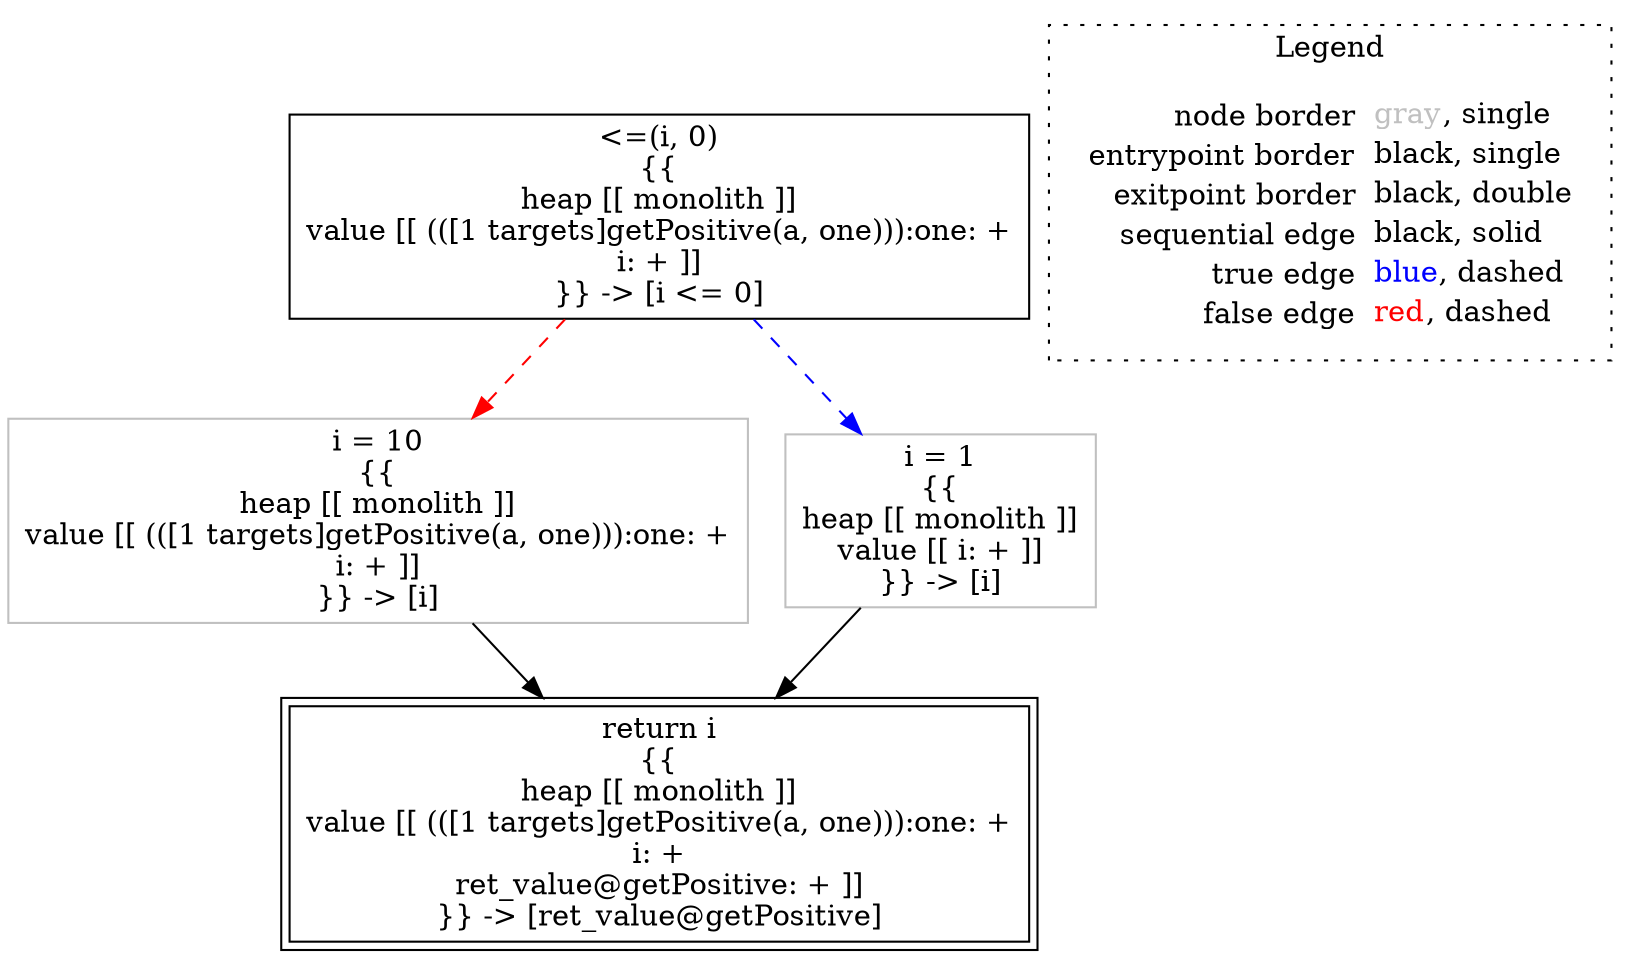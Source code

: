 digraph {
	"node0" [shape="rect",color="black",label=<&lt;=(i, 0)<BR/>{{<BR/>heap [[ monolith ]]<BR/>value [[ (([1 targets]getPositive(a, one))):one: +<BR/>i: + ]]<BR/>}} -&gt; [i &lt;= 0]>];
	"node1" [shape="rect",color="gray",label=<i = 10<BR/>{{<BR/>heap [[ monolith ]]<BR/>value [[ (([1 targets]getPositive(a, one))):one: +<BR/>i: + ]]<BR/>}} -&gt; [i]>];
	"node2" [shape="rect",color="black",peripheries="2",label=<return i<BR/>{{<BR/>heap [[ monolith ]]<BR/>value [[ (([1 targets]getPositive(a, one))):one: +<BR/>i: +<BR/>ret_value@getPositive: + ]]<BR/>}} -&gt; [ret_value@getPositive]>];
	"node3" [shape="rect",color="gray",label=<i = 1<BR/>{{<BR/>heap [[ monolith ]]<BR/>value [[ i: + ]]<BR/>}} -&gt; [i]>];
	"node1" -> "node2" [color="black"];
	"node0" -> "node1" [color="red",style="dashed"];
	"node0" -> "node3" [color="blue",style="dashed"];
	"node3" -> "node2" [color="black"];
subgraph cluster_legend {
	label="Legend";
	style=dotted;
	node [shape=plaintext];
	"legend" [label=<<table border="0" cellpadding="2" cellspacing="0" cellborder="0"><tr><td align="right">node border&nbsp;</td><td align="left"><font color="gray">gray</font>, single</td></tr><tr><td align="right">entrypoint border&nbsp;</td><td align="left"><font color="black">black</font>, single</td></tr><tr><td align="right">exitpoint border&nbsp;</td><td align="left"><font color="black">black</font>, double</td></tr><tr><td align="right">sequential edge&nbsp;</td><td align="left"><font color="black">black</font>, solid</td></tr><tr><td align="right">true edge&nbsp;</td><td align="left"><font color="blue">blue</font>, dashed</td></tr><tr><td align="right">false edge&nbsp;</td><td align="left"><font color="red">red</font>, dashed</td></tr></table>>];
}

}
